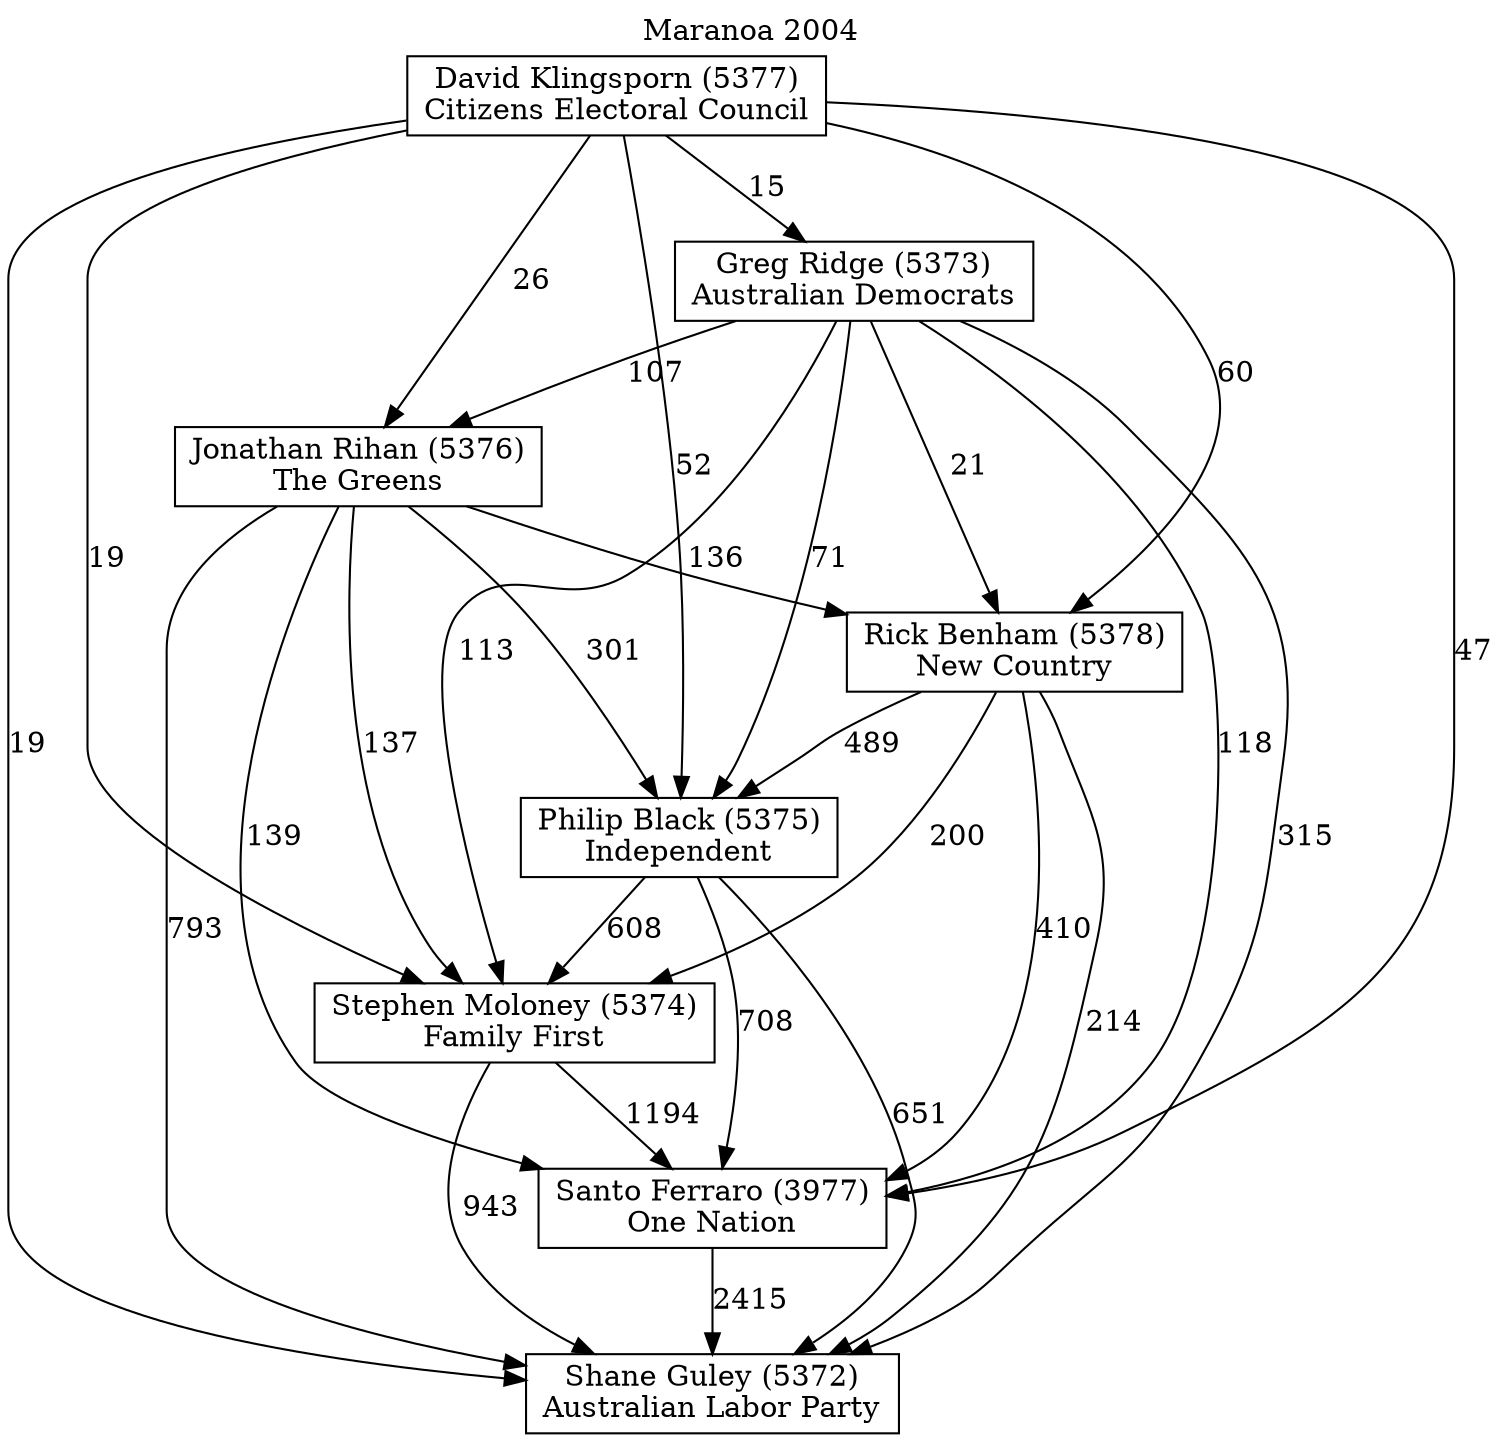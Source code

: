 // House preference flow
digraph "Shane Guley (5372)_Maranoa_2004" {
	graph [label="Maranoa 2004" labelloc=t mclimit=10]
	node [shape=box]
	"David Klingsporn (5377)" [label="David Klingsporn (5377)
Citizens Electoral Council"]
	"Greg Ridge (5373)" [label="Greg Ridge (5373)
Australian Democrats"]
	"Jonathan Rihan (5376)" [label="Jonathan Rihan (5376)
The Greens"]
	"Philip Black (5375)" [label="Philip Black (5375)
Independent"]
	"Rick Benham (5378)" [label="Rick Benham (5378)
New Country"]
	"Santo Ferraro (3977)" [label="Santo Ferraro (3977)
One Nation"]
	"Shane Guley (5372)" [label="Shane Guley (5372)
Australian Labor Party"]
	"Stephen Moloney (5374)" [label="Stephen Moloney (5374)
Family First"]
	"David Klingsporn (5377)" -> "Greg Ridge (5373)" [label=15]
	"David Klingsporn (5377)" -> "Jonathan Rihan (5376)" [label=26]
	"David Klingsporn (5377)" -> "Philip Black (5375)" [label=52]
	"David Klingsporn (5377)" -> "Rick Benham (5378)" [label=60]
	"David Klingsporn (5377)" -> "Santo Ferraro (3977)" [label=47]
	"David Klingsporn (5377)" -> "Shane Guley (5372)" [label=19]
	"David Klingsporn (5377)" -> "Stephen Moloney (5374)" [label=19]
	"Greg Ridge (5373)" -> "Jonathan Rihan (5376)" [label=107]
	"Greg Ridge (5373)" -> "Philip Black (5375)" [label=71]
	"Greg Ridge (5373)" -> "Rick Benham (5378)" [label=21]
	"Greg Ridge (5373)" -> "Santo Ferraro (3977)" [label=118]
	"Greg Ridge (5373)" -> "Shane Guley (5372)" [label=315]
	"Greg Ridge (5373)" -> "Stephen Moloney (5374)" [label=113]
	"Jonathan Rihan (5376)" -> "Philip Black (5375)" [label=301]
	"Jonathan Rihan (5376)" -> "Rick Benham (5378)" [label=136]
	"Jonathan Rihan (5376)" -> "Santo Ferraro (3977)" [label=139]
	"Jonathan Rihan (5376)" -> "Shane Guley (5372)" [label=793]
	"Jonathan Rihan (5376)" -> "Stephen Moloney (5374)" [label=137]
	"Philip Black (5375)" -> "Santo Ferraro (3977)" [label=708]
	"Philip Black (5375)" -> "Shane Guley (5372)" [label=651]
	"Philip Black (5375)" -> "Stephen Moloney (5374)" [label=608]
	"Rick Benham (5378)" -> "Philip Black (5375)" [label=489]
	"Rick Benham (5378)" -> "Santo Ferraro (3977)" [label=410]
	"Rick Benham (5378)" -> "Shane Guley (5372)" [label=214]
	"Rick Benham (5378)" -> "Stephen Moloney (5374)" [label=200]
	"Santo Ferraro (3977)" -> "Shane Guley (5372)" [label=2415]
	"Stephen Moloney (5374)" -> "Santo Ferraro (3977)" [label=1194]
	"Stephen Moloney (5374)" -> "Shane Guley (5372)" [label=943]
}
